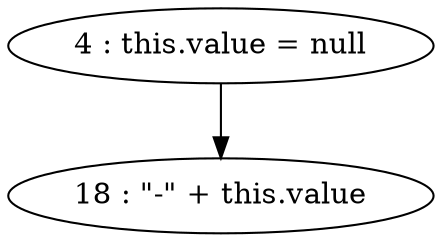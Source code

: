 digraph G {
"4 : this.value = null"
"4 : this.value = null" -> "18 : \"-\" + this.value"
"18 : \"-\" + this.value"
}